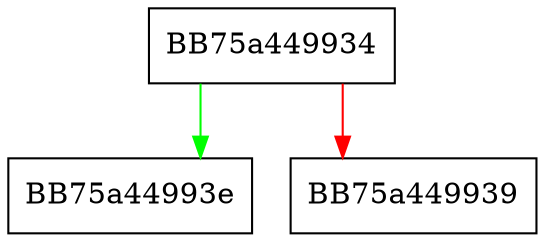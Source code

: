 digraph GetResmgrContextFromUberContext {
  node [shape="box"];
  graph [splines=ortho];
  BB75a449934 -> BB75a44993e [color="green"];
  BB75a449934 -> BB75a449939 [color="red"];
}